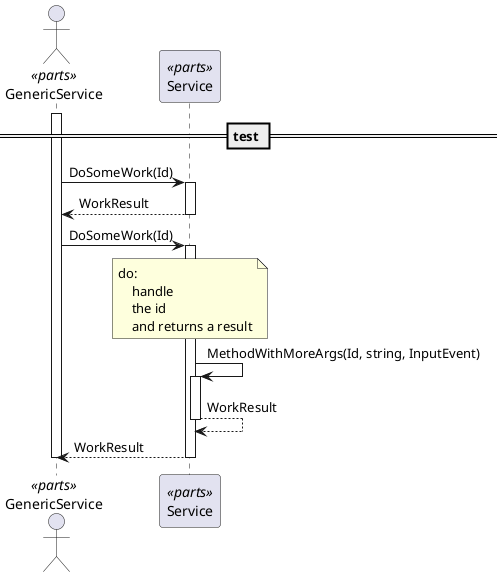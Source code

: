 @startuml Call a service method

== test ==

actor "GenericService" as GenericService <<parts>>
participant "Service" as Service <<parts>>

activate GenericService
GenericService -> Service ++: DoSomeWork(Id)
Service --> GenericService --: WorkResult
GenericService -> Service ++: DoSomeWork(Id)
    note over Service
    do:
        handle
        the id
        and returns a result
    end note
    Service -> Service ++: MethodWithMoreArgs(Id, string, InputEvent)
    Service --> Service --: WorkResult
Service --> GenericService --: WorkResult

deactivate GenericService

@enduml
